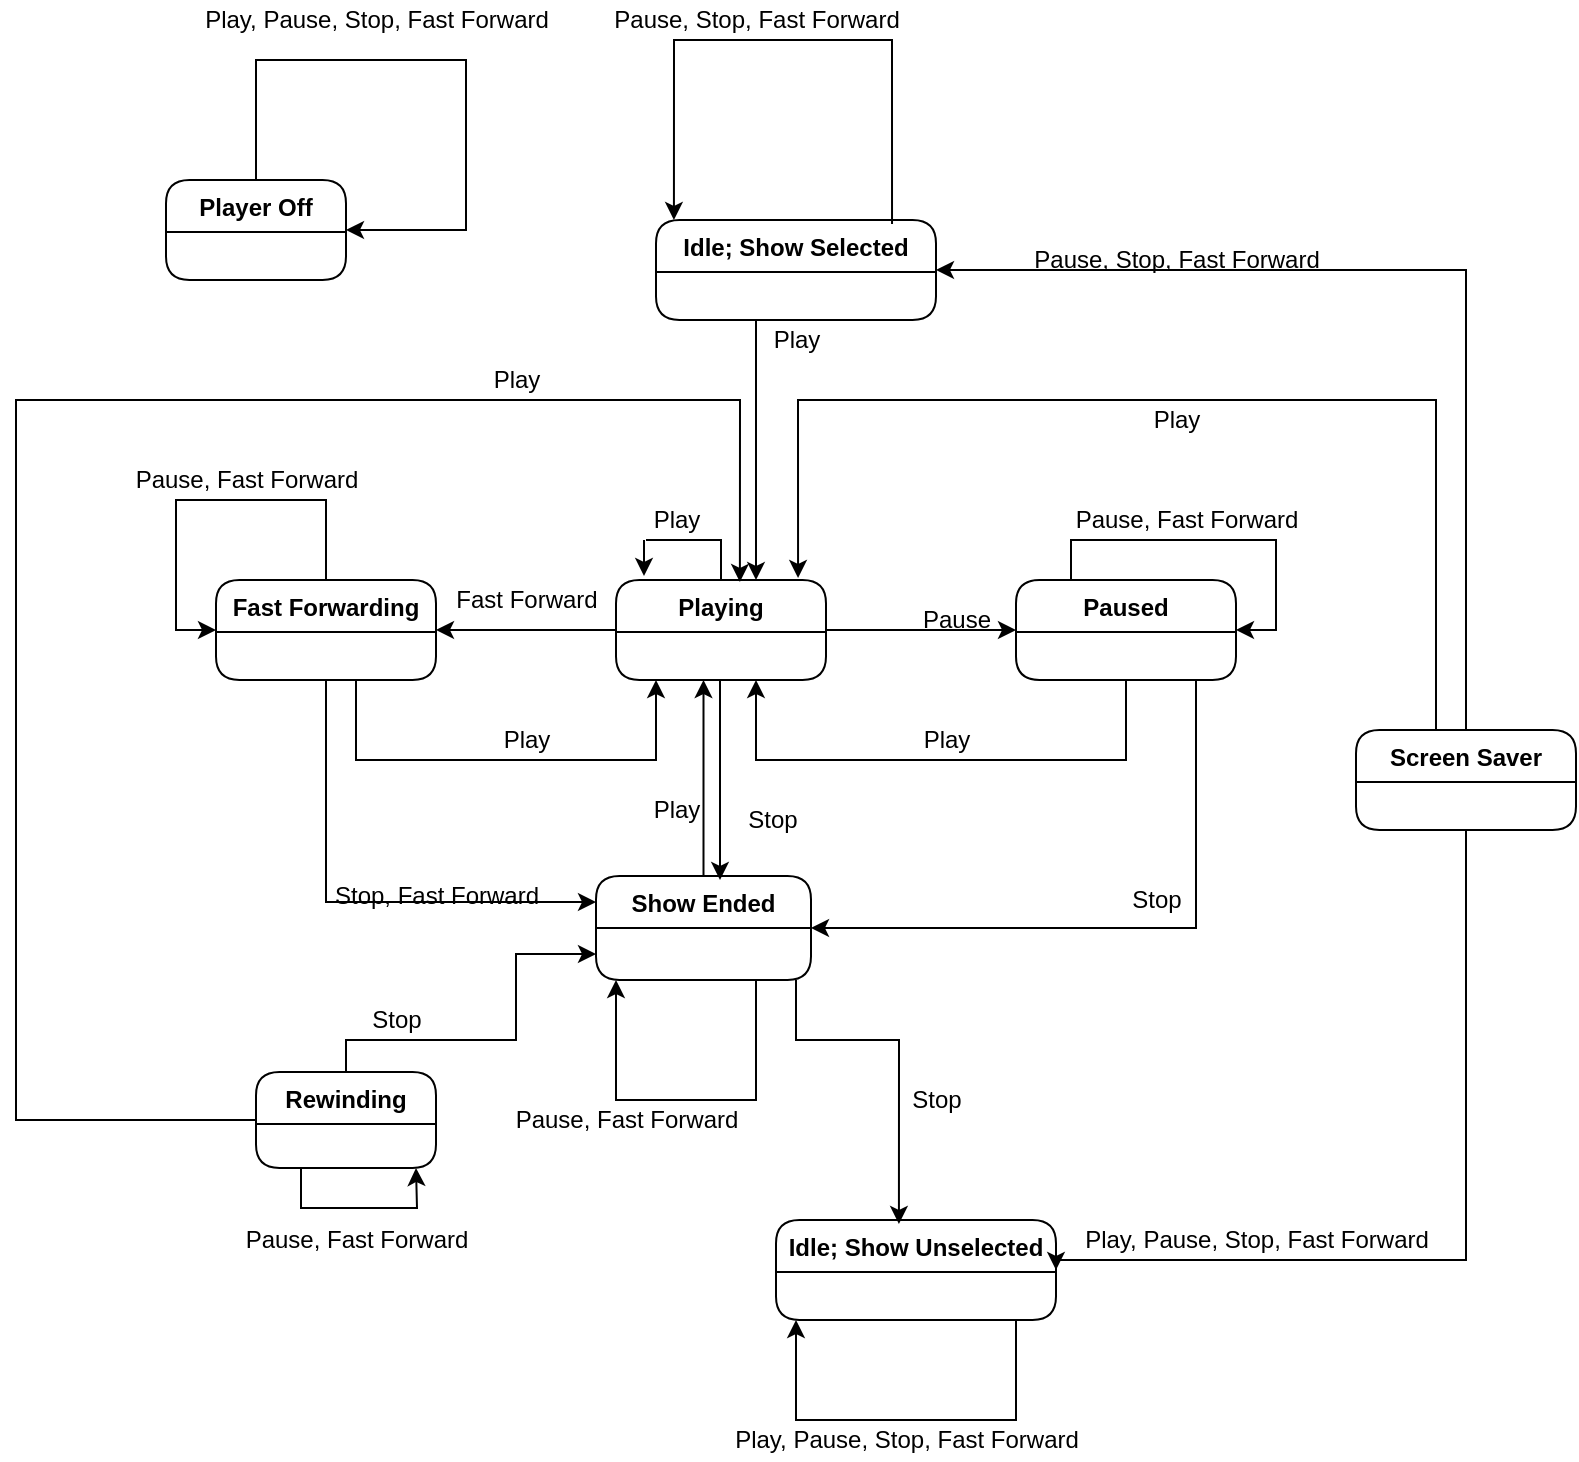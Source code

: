 <mxfile version="15.7.1" type="device"><diagram id="6embKdVxSWDO9ONCcD7Y" name="Page-1"><mxGraphModel dx="1422" dy="752" grid="1" gridSize="10" guides="1" tooltips="1" connect="1" arrows="1" fold="1" page="1" pageScale="1" pageWidth="850" pageHeight="1100" math="0" shadow="0"><root><mxCell id="0"/><mxCell id="1" parent="0"/><mxCell id="TQtSB4xgyItKO7pelrYY-26" style="edgeStyle=orthogonalEdgeStyle;rounded=0;orthogonalLoop=1;jettySize=auto;html=1;entryX=0;entryY=0.5;entryDx=0;entryDy=0;" edge="1" parent="1" source="TQtSB4xgyItKO7pelrYY-13" target="TQtSB4xgyItKO7pelrYY-20"><mxGeometry relative="1" as="geometry"/></mxCell><mxCell id="TQtSB4xgyItKO7pelrYY-32" style="edgeStyle=orthogonalEdgeStyle;rounded=0;orthogonalLoop=1;jettySize=auto;html=1;" edge="1" parent="1" source="TQtSB4xgyItKO7pelrYY-13"><mxGeometry relative="1" as="geometry"><mxPoint x="392" y="530" as="targetPoint"/></mxGeometry></mxCell><mxCell id="TQtSB4xgyItKO7pelrYY-38" style="edgeStyle=orthogonalEdgeStyle;rounded=0;orthogonalLoop=1;jettySize=auto;html=1;entryX=1;entryY=0.5;entryDx=0;entryDy=0;" edge="1" parent="1" source="TQtSB4xgyItKO7pelrYY-13" target="TQtSB4xgyItKO7pelrYY-17"><mxGeometry relative="1" as="geometry"/></mxCell><mxCell id="TQtSB4xgyItKO7pelrYY-13" value="Playing" style="swimlane;fontStyle=1;childLayout=stackLayout;horizontal=1;startSize=26;fillColor=none;horizontalStack=0;resizeParent=1;resizeParentMax=0;resizeLast=0;collapsible=0;marginBottom=0;shadow=0;comic=0;strokeWidth=1;rounded=1;swimlaneLine=1;dropTarget=1;" vertex="1" parent="1"><mxGeometry x="340" y="380" width="105" height="50" as="geometry"/></mxCell><mxCell id="TQtSB4xgyItKO7pelrYY-40" style="edgeStyle=orthogonalEdgeStyle;rounded=0;orthogonalLoop=1;jettySize=auto;html=1;entryX=0;entryY=0.25;entryDx=0;entryDy=0;" edge="1" parent="1" source="TQtSB4xgyItKO7pelrYY-17" target="TQtSB4xgyItKO7pelrYY-24"><mxGeometry relative="1" as="geometry"><Array as="points"><mxPoint x="195" y="541"/></Array></mxGeometry></mxCell><mxCell id="TQtSB4xgyItKO7pelrYY-52" style="edgeStyle=orthogonalEdgeStyle;rounded=0;orthogonalLoop=1;jettySize=auto;html=1;" edge="1" parent="1" source="TQtSB4xgyItKO7pelrYY-17"><mxGeometry relative="1" as="geometry"><mxPoint x="360" y="430" as="targetPoint"/><Array as="points"><mxPoint x="210" y="470"/><mxPoint x="360" y="470"/><mxPoint x="360" y="430"/></Array></mxGeometry></mxCell><mxCell id="TQtSB4xgyItKO7pelrYY-17" value="Fast Forwarding" style="swimlane;fontStyle=1;childLayout=stackLayout;horizontal=1;startSize=26;fillColor=none;horizontalStack=0;resizeParent=1;resizeParentMax=0;resizeLast=0;collapsible=0;marginBottom=0;shadow=0;comic=0;strokeWidth=1;rounded=1;swimlaneLine=1;dropTarget=1;" vertex="1" parent="1"><mxGeometry x="140" y="380" width="110" height="50" as="geometry"/></mxCell><mxCell id="TQtSB4xgyItKO7pelrYY-18" value="Player Off" style="swimlane;fontStyle=1;childLayout=stackLayout;horizontal=1;startSize=26;fillColor=none;horizontalStack=0;resizeParent=1;resizeParentMax=0;resizeLast=0;collapsible=0;marginBottom=0;shadow=0;comic=0;strokeWidth=1;rounded=1;swimlaneLine=1;dropTarget=1;" vertex="1" parent="1"><mxGeometry x="115" y="180" width="90" height="50" as="geometry"/></mxCell><mxCell id="TQtSB4xgyItKO7pelrYY-77" style="edgeStyle=orthogonalEdgeStyle;rounded=0;orthogonalLoop=1;jettySize=auto;html=1;entryX=0.59;entryY=0.02;entryDx=0;entryDy=0;entryPerimeter=0;" edge="1" parent="1" source="TQtSB4xgyItKO7pelrYY-19" target="TQtSB4xgyItKO7pelrYY-13"><mxGeometry relative="1" as="geometry"><Array as="points"><mxPoint x="40" y="650"/><mxPoint x="40" y="290"/><mxPoint x="402" y="290"/></Array></mxGeometry></mxCell><mxCell id="TQtSB4xgyItKO7pelrYY-81" style="edgeStyle=orthogonalEdgeStyle;rounded=0;orthogonalLoop=1;jettySize=auto;html=1;entryX=0;entryY=0.75;entryDx=0;entryDy=0;exitX=0.5;exitY=0;exitDx=0;exitDy=0;" edge="1" parent="1" source="TQtSB4xgyItKO7pelrYY-19" target="TQtSB4xgyItKO7pelrYY-24"><mxGeometry relative="1" as="geometry"><Array as="points"><mxPoint x="205" y="610"/><mxPoint x="290" y="610"/><mxPoint x="290" y="567"/></Array></mxGeometry></mxCell><mxCell id="TQtSB4xgyItKO7pelrYY-83" style="edgeStyle=orthogonalEdgeStyle;rounded=0;orthogonalLoop=1;jettySize=auto;html=1;exitX=0.25;exitY=1;exitDx=0;exitDy=0;" edge="1" parent="1" source="TQtSB4xgyItKO7pelrYY-19"><mxGeometry relative="1" as="geometry"><mxPoint x="240" y="674" as="targetPoint"/></mxGeometry></mxCell><mxCell id="TQtSB4xgyItKO7pelrYY-19" value="Rewinding" style="swimlane;fontStyle=1;childLayout=stackLayout;horizontal=1;startSize=26;fillColor=none;horizontalStack=0;resizeParent=1;resizeParentMax=0;resizeLast=0;collapsible=0;marginBottom=0;shadow=0;comic=0;strokeWidth=1;rounded=1;swimlaneLine=1;dropTarget=1;" vertex="1" parent="1"><mxGeometry x="160" y="626" width="90" height="48" as="geometry"/></mxCell><mxCell id="TQtSB4xgyItKO7pelrYY-34" style="edgeStyle=orthogonalEdgeStyle;rounded=0;orthogonalLoop=1;jettySize=auto;html=1;entryX=1;entryY=0.5;entryDx=0;entryDy=0;" edge="1" parent="1" source="TQtSB4xgyItKO7pelrYY-20" target="TQtSB4xgyItKO7pelrYY-24"><mxGeometry relative="1" as="geometry"><Array as="points"><mxPoint x="630" y="554"/></Array></mxGeometry></mxCell><mxCell id="TQtSB4xgyItKO7pelrYY-48" style="edgeStyle=orthogonalEdgeStyle;rounded=0;orthogonalLoop=1;jettySize=auto;html=1;" edge="1" parent="1" source="TQtSB4xgyItKO7pelrYY-20"><mxGeometry relative="1" as="geometry"><mxPoint x="410" y="430" as="targetPoint"/><Array as="points"><mxPoint x="595" y="470"/><mxPoint x="410" y="470"/></Array></mxGeometry></mxCell><mxCell id="TQtSB4xgyItKO7pelrYY-20" value="Paused" style="swimlane;fontStyle=1;childLayout=stackLayout;horizontal=1;startSize=26;fillColor=none;horizontalStack=0;resizeParent=1;resizeParentMax=0;resizeLast=0;collapsible=0;marginBottom=0;shadow=0;comic=0;strokeWidth=1;rounded=1;swimlaneLine=1;dropTarget=1;" vertex="1" parent="1"><mxGeometry x="540" y="380" width="110" height="50" as="geometry"/></mxCell><mxCell id="TQtSB4xgyItKO7pelrYY-75" style="edgeStyle=orthogonalEdgeStyle;rounded=0;orthogonalLoop=1;jettySize=auto;html=1;" edge="1" parent="1"><mxGeometry relative="1" as="geometry"><mxPoint x="430" y="750" as="targetPoint"/><mxPoint x="540" y="750" as="sourcePoint"/><Array as="points"><mxPoint x="540" y="800"/><mxPoint x="430" y="800"/></Array></mxGeometry></mxCell><mxCell id="TQtSB4xgyItKO7pelrYY-22" value="Idle; Show Unselected" style="swimlane;fontStyle=1;childLayout=stackLayout;horizontal=1;startSize=26;fillColor=none;horizontalStack=0;resizeParent=1;resizeParentMax=0;resizeLast=0;collapsible=0;marginBottom=0;shadow=0;comic=0;strokeWidth=1;rounded=1;swimlaneLine=1;dropTarget=1;" vertex="1" parent="1"><mxGeometry x="420" y="700" width="140" height="50" as="geometry"/></mxCell><mxCell id="TQtSB4xgyItKO7pelrYY-28" style="edgeStyle=orthogonalEdgeStyle;rounded=0;orthogonalLoop=1;jettySize=auto;html=1;" edge="1" parent="1" source="TQtSB4xgyItKO7pelrYY-23"><mxGeometry relative="1" as="geometry"><mxPoint x="410" y="380" as="targetPoint"/><Array as="points"><mxPoint x="410" y="380"/></Array></mxGeometry></mxCell><mxCell id="TQtSB4xgyItKO7pelrYY-23" value="Idle; Show Selected" style="swimlane;fontStyle=1;childLayout=stackLayout;horizontal=1;startSize=26;fillColor=none;horizontalStack=0;resizeParent=1;resizeParentMax=0;resizeLast=0;collapsible=0;marginBottom=0;shadow=0;comic=0;strokeWidth=1;rounded=1;swimlaneLine=1;dropTarget=1;" vertex="1" parent="1"><mxGeometry x="360" y="200" width="140" height="50" as="geometry"/></mxCell><mxCell id="TQtSB4xgyItKO7pelrYY-36" style="edgeStyle=orthogonalEdgeStyle;rounded=0;orthogonalLoop=1;jettySize=auto;html=1;entryX=0.439;entryY=0.04;entryDx=0;entryDy=0;entryPerimeter=0;" edge="1" parent="1" source="TQtSB4xgyItKO7pelrYY-24" target="TQtSB4xgyItKO7pelrYY-22"><mxGeometry relative="1" as="geometry"><Array as="points"><mxPoint x="430" y="610"/><mxPoint x="482" y="610"/></Array></mxGeometry></mxCell><mxCell id="TQtSB4xgyItKO7pelrYY-54" style="edgeStyle=orthogonalEdgeStyle;rounded=0;orthogonalLoop=1;jettySize=auto;html=1;" edge="1" parent="1" source="TQtSB4xgyItKO7pelrYY-24"><mxGeometry relative="1" as="geometry"><mxPoint x="383.75" y="430" as="targetPoint"/></mxGeometry></mxCell><mxCell id="TQtSB4xgyItKO7pelrYY-63" style="edgeStyle=orthogonalEdgeStyle;rounded=0;orthogonalLoop=1;jettySize=auto;html=1;" edge="1" parent="1" source="TQtSB4xgyItKO7pelrYY-24"><mxGeometry relative="1" as="geometry"><mxPoint x="340" y="580" as="targetPoint"/><Array as="points"><mxPoint x="410" y="640"/><mxPoint x="340" y="640"/></Array></mxGeometry></mxCell><mxCell id="TQtSB4xgyItKO7pelrYY-24" value="Show Ended" style="swimlane;fontStyle=1;childLayout=stackLayout;horizontal=1;startSize=26;fillColor=none;horizontalStack=0;resizeParent=1;resizeParentMax=0;resizeLast=0;collapsible=0;marginBottom=0;shadow=0;comic=0;strokeWidth=1;rounded=1;swimlaneLine=1;dropTarget=1;" vertex="1" parent="1"><mxGeometry x="330" y="528" width="107.5" height="52" as="geometry"/></mxCell><mxCell id="TQtSB4xgyItKO7pelrYY-42" style="edgeStyle=orthogonalEdgeStyle;rounded=0;orthogonalLoop=1;jettySize=auto;html=1;entryX=1;entryY=0.5;entryDx=0;entryDy=0;" edge="1" parent="1" target="TQtSB4xgyItKO7pelrYY-23"><mxGeometry relative="1" as="geometry"><mxPoint x="765" y="455" as="sourcePoint"/><Array as="points"><mxPoint x="765" y="225"/></Array></mxGeometry></mxCell><mxCell id="TQtSB4xgyItKO7pelrYY-44" style="edgeStyle=orthogonalEdgeStyle;rounded=0;orthogonalLoop=1;jettySize=auto;html=1;entryX=1;entryY=0.5;entryDx=0;entryDy=0;" edge="1" parent="1" target="TQtSB4xgyItKO7pelrYY-22"><mxGeometry relative="1" as="geometry"><mxPoint x="765" y="505" as="sourcePoint"/><Array as="points"><mxPoint x="765" y="720"/><mxPoint x="560" y="720"/></Array></mxGeometry></mxCell><mxCell id="TQtSB4xgyItKO7pelrYY-70" style="edgeStyle=orthogonalEdgeStyle;rounded=0;orthogonalLoop=1;jettySize=auto;html=1;entryX=0.867;entryY=-0.02;entryDx=0;entryDy=0;entryPerimeter=0;" edge="1" parent="1" target="TQtSB4xgyItKO7pelrYY-13"><mxGeometry relative="1" as="geometry"><mxPoint x="750" y="455" as="sourcePoint"/><Array as="points"><mxPoint x="750" y="290"/><mxPoint x="431" y="290"/></Array></mxGeometry></mxCell><mxCell id="TQtSB4xgyItKO7pelrYY-25" value="Screen Saver" style="swimlane;fontStyle=1;childLayout=stackLayout;horizontal=1;startSize=26;fillColor=none;horizontalStack=0;resizeParent=1;resizeParentMax=0;resizeLast=0;collapsible=0;marginBottom=0;shadow=0;comic=0;strokeWidth=1;rounded=1;swimlaneLine=1;dropTarget=1;" vertex="1" parent="1"><mxGeometry x="710" y="455" width="110" height="50" as="geometry"/></mxCell><mxCell id="TQtSB4xgyItKO7pelrYY-27" value="Pause" style="text;html=1;align=center;verticalAlign=middle;resizable=0;points=[];autosize=1;strokeColor=none;fillColor=none;" vertex="1" parent="1"><mxGeometry x="485" y="390" width="50" height="20" as="geometry"/></mxCell><mxCell id="TQtSB4xgyItKO7pelrYY-33" value="&lt;div&gt;Stop&lt;/div&gt;" style="text;html=1;align=center;verticalAlign=middle;resizable=0;points=[];autosize=1;strokeColor=none;fillColor=none;" vertex="1" parent="1"><mxGeometry x="397.5" y="490" width="40" height="20" as="geometry"/></mxCell><mxCell id="TQtSB4xgyItKO7pelrYY-35" value="&lt;div&gt;Stop&lt;/div&gt;" style="text;html=1;align=center;verticalAlign=middle;resizable=0;points=[];autosize=1;strokeColor=none;fillColor=none;" vertex="1" parent="1"><mxGeometry x="590" y="530" width="40" height="20" as="geometry"/></mxCell><mxCell id="TQtSB4xgyItKO7pelrYY-37" value="&lt;div&gt;Stop&lt;/div&gt;" style="text;html=1;align=center;verticalAlign=middle;resizable=0;points=[];autosize=1;strokeColor=none;fillColor=none;" vertex="1" parent="1"><mxGeometry x="480" y="630" width="40" height="20" as="geometry"/></mxCell><mxCell id="TQtSB4xgyItKO7pelrYY-39" value="&lt;div&gt;Fast Forward&lt;/div&gt;" style="text;html=1;align=center;verticalAlign=middle;resizable=0;points=[];autosize=1;strokeColor=none;fillColor=none;" vertex="1" parent="1"><mxGeometry x="250" y="380" width="90" height="20" as="geometry"/></mxCell><mxCell id="TQtSB4xgyItKO7pelrYY-41" value="&lt;div&gt;Stop, Fast Forward&lt;br&gt;&lt;/div&gt;" style="text;html=1;align=center;verticalAlign=middle;resizable=0;points=[];autosize=1;strokeColor=none;fillColor=none;" vertex="1" parent="1"><mxGeometry x="190" y="528" width="120" height="20" as="geometry"/></mxCell><mxCell id="TQtSB4xgyItKO7pelrYY-43" value="Pause, Stop, Fast Forward" style="text;html=1;align=center;verticalAlign=middle;resizable=0;points=[];autosize=1;strokeColor=none;fillColor=none;" vertex="1" parent="1"><mxGeometry x="540" y="210" width="160" height="20" as="geometry"/></mxCell><mxCell id="TQtSB4xgyItKO7pelrYY-45" value="Play, Pause, Stop, Fast Forward" style="text;html=1;align=center;verticalAlign=middle;resizable=0;points=[];autosize=1;strokeColor=none;fillColor=none;" vertex="1" parent="1"><mxGeometry x="565" y="700" width="190" height="20" as="geometry"/></mxCell><mxCell id="TQtSB4xgyItKO7pelrYY-51" value="&lt;div&gt;Play&lt;/div&gt;" style="text;html=1;align=center;verticalAlign=middle;resizable=0;points=[];autosize=1;strokeColor=none;fillColor=none;" vertex="1" parent="1"><mxGeometry x="485" y="450" width="40" height="20" as="geometry"/></mxCell><mxCell id="TQtSB4xgyItKO7pelrYY-53" value="&lt;div&gt;Play&lt;/div&gt;" style="text;html=1;align=center;verticalAlign=middle;resizable=0;points=[];autosize=1;strokeColor=none;fillColor=none;" vertex="1" parent="1"><mxGeometry x="275" y="450" width="40" height="20" as="geometry"/></mxCell><mxCell id="TQtSB4xgyItKO7pelrYY-55" value="&lt;div&gt;Play&lt;/div&gt;" style="text;html=1;align=center;verticalAlign=middle;resizable=0;points=[];autosize=1;strokeColor=none;fillColor=none;" vertex="1" parent="1"><mxGeometry x="350" y="485" width="40" height="20" as="geometry"/></mxCell><mxCell id="TQtSB4xgyItKO7pelrYY-57" value="&lt;div&gt;Play&lt;/div&gt;" style="text;html=1;align=center;verticalAlign=middle;resizable=0;points=[];autosize=1;strokeColor=none;fillColor=none;" vertex="1" parent="1"><mxGeometry x="600" y="290" width="40" height="20" as="geometry"/></mxCell><mxCell id="TQtSB4xgyItKO7pelrYY-58" style="edgeStyle=orthogonalEdgeStyle;rounded=0;orthogonalLoop=1;jettySize=auto;html=1;entryX=1;entryY=0.5;entryDx=0;entryDy=0;exitX=0.25;exitY=0;exitDx=0;exitDy=0;" edge="1" parent="1" source="TQtSB4xgyItKO7pelrYY-20" target="TQtSB4xgyItKO7pelrYY-20"><mxGeometry relative="1" as="geometry"/></mxCell><mxCell id="TQtSB4xgyItKO7pelrYY-59" value="&lt;div&gt;Pause, Fast Forward&lt;/div&gt;" style="text;html=1;align=center;verticalAlign=middle;resizable=0;points=[];autosize=1;strokeColor=none;fillColor=none;" vertex="1" parent="1"><mxGeometry x="560" y="340" width="130" height="20" as="geometry"/></mxCell><mxCell id="TQtSB4xgyItKO7pelrYY-61" style="edgeStyle=orthogonalEdgeStyle;rounded=0;orthogonalLoop=1;jettySize=auto;html=1;entryX=0;entryY=0.5;entryDx=0;entryDy=0;" edge="1" parent="1" source="TQtSB4xgyItKO7pelrYY-17" target="TQtSB4xgyItKO7pelrYY-17"><mxGeometry relative="1" as="geometry"><Array as="points"><mxPoint x="195" y="340"/><mxPoint x="120" y="340"/><mxPoint x="120" y="405"/></Array></mxGeometry></mxCell><mxCell id="TQtSB4xgyItKO7pelrYY-62" value="Pause, Fast Forward" style="text;html=1;align=center;verticalAlign=middle;resizable=0;points=[];autosize=1;strokeColor=none;fillColor=none;" vertex="1" parent="1"><mxGeometry x="90" y="320" width="130" height="20" as="geometry"/></mxCell><mxCell id="TQtSB4xgyItKO7pelrYY-64" value="Pause, Fast Forward" style="text;html=1;align=center;verticalAlign=middle;resizable=0;points=[];autosize=1;strokeColor=none;fillColor=none;" vertex="1" parent="1"><mxGeometry x="280" y="640" width="130" height="20" as="geometry"/></mxCell><mxCell id="TQtSB4xgyItKO7pelrYY-66" style="edgeStyle=orthogonalEdgeStyle;rounded=0;orthogonalLoop=1;jettySize=auto;html=1;entryX=0.133;entryY=-0.04;entryDx=0;entryDy=0;entryPerimeter=0;startArrow=none;" edge="1" parent="1" source="TQtSB4xgyItKO7pelrYY-68" target="TQtSB4xgyItKO7pelrYY-13"><mxGeometry relative="1" as="geometry"><Array as="points"><mxPoint x="354" y="378"/><mxPoint x="354" y="378"/></Array></mxGeometry></mxCell><mxCell id="TQtSB4xgyItKO7pelrYY-29" value="&lt;div&gt;Play&lt;/div&gt;" style="text;html=1;align=center;verticalAlign=middle;resizable=0;points=[];autosize=1;strokeColor=none;fillColor=none;" vertex="1" parent="1"><mxGeometry x="410" y="250" width="40" height="20" as="geometry"/></mxCell><mxCell id="TQtSB4xgyItKO7pelrYY-68" value="&lt;div&gt;Play&lt;/div&gt;" style="text;html=1;align=center;verticalAlign=middle;resizable=0;points=[];autosize=1;strokeColor=none;fillColor=none;" vertex="1" parent="1"><mxGeometry x="350" y="340" width="40" height="20" as="geometry"/></mxCell><mxCell id="TQtSB4xgyItKO7pelrYY-69" value="" style="edgeStyle=orthogonalEdgeStyle;rounded=0;orthogonalLoop=1;jettySize=auto;html=1;endArrow=none;" edge="1" parent="1" source="TQtSB4xgyItKO7pelrYY-13"><mxGeometry relative="1" as="geometry"><mxPoint x="392.5" y="380" as="sourcePoint"/><mxPoint x="355" y="360" as="targetPoint"/><Array as="points"><mxPoint x="393" y="360"/></Array></mxGeometry></mxCell><mxCell id="TQtSB4xgyItKO7pelrYY-71" style="edgeStyle=orthogonalEdgeStyle;rounded=0;orthogonalLoop=1;jettySize=auto;html=1;entryX=1;entryY=0.5;entryDx=0;entryDy=0;" edge="1" parent="1" source="TQtSB4xgyItKO7pelrYY-18" target="TQtSB4xgyItKO7pelrYY-18"><mxGeometry relative="1" as="geometry"><Array as="points"><mxPoint x="160" y="120"/><mxPoint x="265" y="120"/><mxPoint x="265" y="205"/></Array></mxGeometry></mxCell><mxCell id="TQtSB4xgyItKO7pelrYY-72" value="Play, Pause, Stop, Fast Forward" style="text;html=1;align=center;verticalAlign=middle;resizable=0;points=[];autosize=1;strokeColor=none;fillColor=none;" vertex="1" parent="1"><mxGeometry x="125" y="90" width="190" height="20" as="geometry"/></mxCell><mxCell id="TQtSB4xgyItKO7pelrYY-73" style="edgeStyle=orthogonalEdgeStyle;rounded=0;orthogonalLoop=1;jettySize=auto;html=1;entryX=0.064;entryY=0;entryDx=0;entryDy=0;entryPerimeter=0;exitX=0.843;exitY=0.04;exitDx=0;exitDy=0;exitPerimeter=0;" edge="1" parent="1" source="TQtSB4xgyItKO7pelrYY-23" target="TQtSB4xgyItKO7pelrYY-23"><mxGeometry relative="1" as="geometry"><Array as="points"><mxPoint x="478" y="110"/><mxPoint x="369" y="110"/></Array></mxGeometry></mxCell><mxCell id="TQtSB4xgyItKO7pelrYY-74" value="Pause, Stop, Fast Forward" style="text;html=1;align=center;verticalAlign=middle;resizable=0;points=[];autosize=1;strokeColor=none;fillColor=none;" vertex="1" parent="1"><mxGeometry x="330" y="90" width="160" height="20" as="geometry"/></mxCell><mxCell id="TQtSB4xgyItKO7pelrYY-76" value="Play, Pause, Stop, Fast Forward" style="text;html=1;align=center;verticalAlign=middle;resizable=0;points=[];autosize=1;strokeColor=none;fillColor=none;" vertex="1" parent="1"><mxGeometry x="390" y="800" width="190" height="20" as="geometry"/></mxCell><mxCell id="TQtSB4xgyItKO7pelrYY-78" value="&lt;div&gt;Play&lt;/div&gt;" style="text;html=1;align=center;verticalAlign=middle;resizable=0;points=[];autosize=1;strokeColor=none;fillColor=none;" vertex="1" parent="1"><mxGeometry x="270" y="270" width="40" height="20" as="geometry"/></mxCell><mxCell id="TQtSB4xgyItKO7pelrYY-82" value="&lt;div&gt;Stop&lt;/div&gt;" style="text;html=1;align=center;verticalAlign=middle;resizable=0;points=[];autosize=1;strokeColor=none;fillColor=none;" vertex="1" parent="1"><mxGeometry x="210" y="590" width="40" height="20" as="geometry"/></mxCell><mxCell id="TQtSB4xgyItKO7pelrYY-84" value="&lt;div&gt;Pause, Fast Forward&lt;/div&gt;" style="text;html=1;align=center;verticalAlign=middle;resizable=0;points=[];autosize=1;strokeColor=none;fillColor=none;" vertex="1" parent="1"><mxGeometry x="145" y="700" width="130" height="20" as="geometry"/></mxCell></root></mxGraphModel></diagram></mxfile>